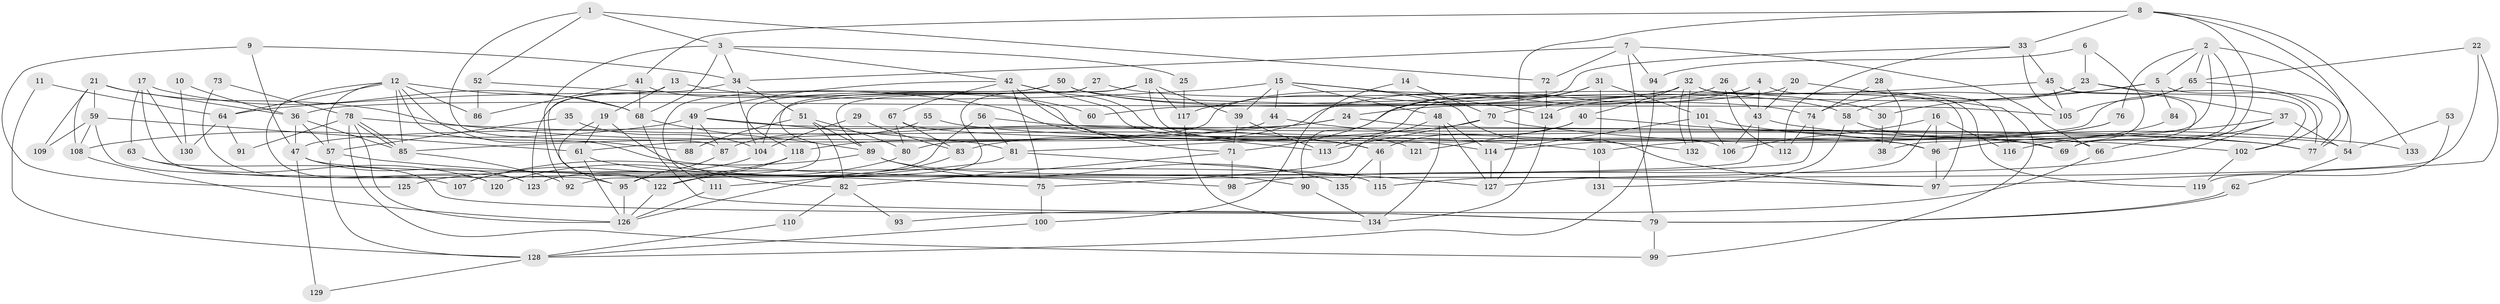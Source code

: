 // Generated by graph-tools (version 1.1) at 2025/01/03/09/25 03:01:59]
// undirected, 135 vertices, 270 edges
graph export_dot {
graph [start="1"]
  node [color=gray90,style=filled];
  1;
  2;
  3;
  4;
  5;
  6;
  7;
  8;
  9;
  10;
  11;
  12;
  13;
  14;
  15;
  16;
  17;
  18;
  19;
  20;
  21;
  22;
  23;
  24;
  25;
  26;
  27;
  28;
  29;
  30;
  31;
  32;
  33;
  34;
  35;
  36;
  37;
  38;
  39;
  40;
  41;
  42;
  43;
  44;
  45;
  46;
  47;
  48;
  49;
  50;
  51;
  52;
  53;
  54;
  55;
  56;
  57;
  58;
  59;
  60;
  61;
  62;
  63;
  64;
  65;
  66;
  67;
  68;
  69;
  70;
  71;
  72;
  73;
  74;
  75;
  76;
  77;
  78;
  79;
  80;
  81;
  82;
  83;
  84;
  85;
  86;
  87;
  88;
  89;
  90;
  91;
  92;
  93;
  94;
  95;
  96;
  97;
  98;
  99;
  100;
  101;
  102;
  103;
  104;
  105;
  106;
  107;
  108;
  109;
  110;
  111;
  112;
  113;
  114;
  115;
  116;
  117;
  118;
  119;
  120;
  121;
  122;
  123;
  124;
  125;
  126;
  127;
  128;
  129;
  130;
  131;
  132;
  133;
  134;
  135;
  1 -- 3;
  1 -- 72;
  1 -- 52;
  1 -- 87;
  2 -- 65;
  2 -- 69;
  2 -- 5;
  2 -- 38;
  2 -- 54;
  2 -- 76;
  3 -- 42;
  3 -- 68;
  3 -- 25;
  3 -- 34;
  3 -- 92;
  4 -- 43;
  4 -- 71;
  4 -- 113;
  4 -- 116;
  5 -- 77;
  5 -- 30;
  5 -- 74;
  5 -- 84;
  6 -- 96;
  6 -- 23;
  6 -- 94;
  7 -- 79;
  7 -- 66;
  7 -- 34;
  7 -- 72;
  7 -- 94;
  8 -- 77;
  8 -- 127;
  8 -- 33;
  8 -- 41;
  8 -- 69;
  8 -- 133;
  9 -- 47;
  9 -- 34;
  9 -- 125;
  10 -- 130;
  10 -- 36;
  11 -- 128;
  11 -- 64;
  12 -- 85;
  12 -- 120;
  12 -- 57;
  12 -- 64;
  12 -- 68;
  12 -- 86;
  12 -- 88;
  12 -- 97;
  13 -- 122;
  13 -- 19;
  13 -- 60;
  14 -- 70;
  14 -- 100;
  15 -- 97;
  15 -- 48;
  15 -- 39;
  15 -- 44;
  15 -- 64;
  15 -- 124;
  16 -- 116;
  16 -- 106;
  16 -- 96;
  16 -- 127;
  17 -- 95;
  17 -- 68;
  17 -- 63;
  17 -- 130;
  18 -- 39;
  18 -- 106;
  18 -- 104;
  18 -- 117;
  18 -- 122;
  19 -- 95;
  19 -- 82;
  19 -- 61;
  20 -- 99;
  20 -- 24;
  20 -- 43;
  21 -- 36;
  21 -- 46;
  21 -- 59;
  21 -- 108;
  21 -- 109;
  22 -- 97;
  22 -- 65;
  22 -- 115;
  23 -- 77;
  23 -- 124;
  23 -- 37;
  23 -- 58;
  24 -- 47;
  24 -- 85;
  24 -- 66;
  25 -- 117;
  26 -- 83;
  26 -- 112;
  26 -- 43;
  27 -- 120;
  27 -- 89;
  27 -- 30;
  28 -- 38;
  28 -- 74;
  29 -- 83;
  29 -- 104;
  30 -- 38;
  31 -- 101;
  31 -- 90;
  31 -- 103;
  31 -- 117;
  32 -- 61;
  32 -- 132;
  32 -- 132;
  32 -- 36;
  32 -- 40;
  32 -- 97;
  32 -- 119;
  33 -- 105;
  33 -- 45;
  33 -- 60;
  33 -- 112;
  34 -- 51;
  34 -- 118;
  34 -- 123;
  35 -- 57;
  35 -- 104;
  36 -- 85;
  36 -- 47;
  36 -- 57;
  37 -- 98;
  37 -- 54;
  37 -- 66;
  37 -- 116;
  39 -- 113;
  39 -- 71;
  40 -- 96;
  40 -- 46;
  40 -- 121;
  41 -- 68;
  41 -- 46;
  41 -- 86;
  42 -- 49;
  42 -- 75;
  42 -- 67;
  42 -- 71;
  42 -- 114;
  42 -- 121;
  43 -- 77;
  43 -- 92;
  43 -- 106;
  44 -- 118;
  44 -- 132;
  45 -- 70;
  45 -- 69;
  45 -- 102;
  45 -- 105;
  46 -- 115;
  46 -- 135;
  47 -- 115;
  47 -- 123;
  47 -- 129;
  48 -- 114;
  48 -- 127;
  48 -- 75;
  48 -- 134;
  49 -- 108;
  49 -- 54;
  49 -- 81;
  49 -- 87;
  49 -- 88;
  50 -- 74;
  50 -- 58;
  50 -- 104;
  50 -- 105;
  50 -- 111;
  51 -- 88;
  51 -- 80;
  51 -- 82;
  51 -- 89;
  52 -- 86;
  52 -- 113;
  53 -- 119;
  53 -- 54;
  54 -- 62;
  55 -- 69;
  55 -- 87;
  56 -- 81;
  56 -- 123;
  56 -- 77;
  57 -- 75;
  57 -- 128;
  58 -- 69;
  58 -- 131;
  59 -- 108;
  59 -- 61;
  59 -- 107;
  59 -- 109;
  61 -- 98;
  61 -- 126;
  62 -- 79;
  62 -- 79;
  63 -- 79;
  63 -- 120;
  64 -- 91;
  64 -- 130;
  65 -- 105;
  65 -- 80;
  65 -- 102;
  66 -- 93;
  67 -- 96;
  67 -- 80;
  67 -- 83;
  68 -- 89;
  68 -- 79;
  70 -- 113;
  70 -- 81;
  70 -- 133;
  71 -- 82;
  71 -- 98;
  72 -- 124;
  73 -- 78;
  73 -- 123;
  74 -- 95;
  74 -- 112;
  75 -- 100;
  76 -- 114;
  76 -- 103;
  78 -- 103;
  78 -- 85;
  78 -- 85;
  78 -- 91;
  78 -- 99;
  78 -- 126;
  79 -- 99;
  80 -- 120;
  81 -- 111;
  81 -- 127;
  82 -- 93;
  82 -- 110;
  83 -- 126;
  84 -- 96;
  85 -- 92;
  87 -- 95;
  89 -- 107;
  89 -- 90;
  89 -- 135;
  90 -- 134;
  94 -- 128;
  95 -- 126;
  96 -- 97;
  100 -- 128;
  101 -- 114;
  101 -- 102;
  101 -- 106;
  102 -- 119;
  103 -- 131;
  104 -- 107;
  108 -- 126;
  110 -- 128;
  111 -- 126;
  114 -- 127;
  117 -- 134;
  118 -- 122;
  118 -- 125;
  122 -- 126;
  124 -- 134;
  128 -- 129;
}
